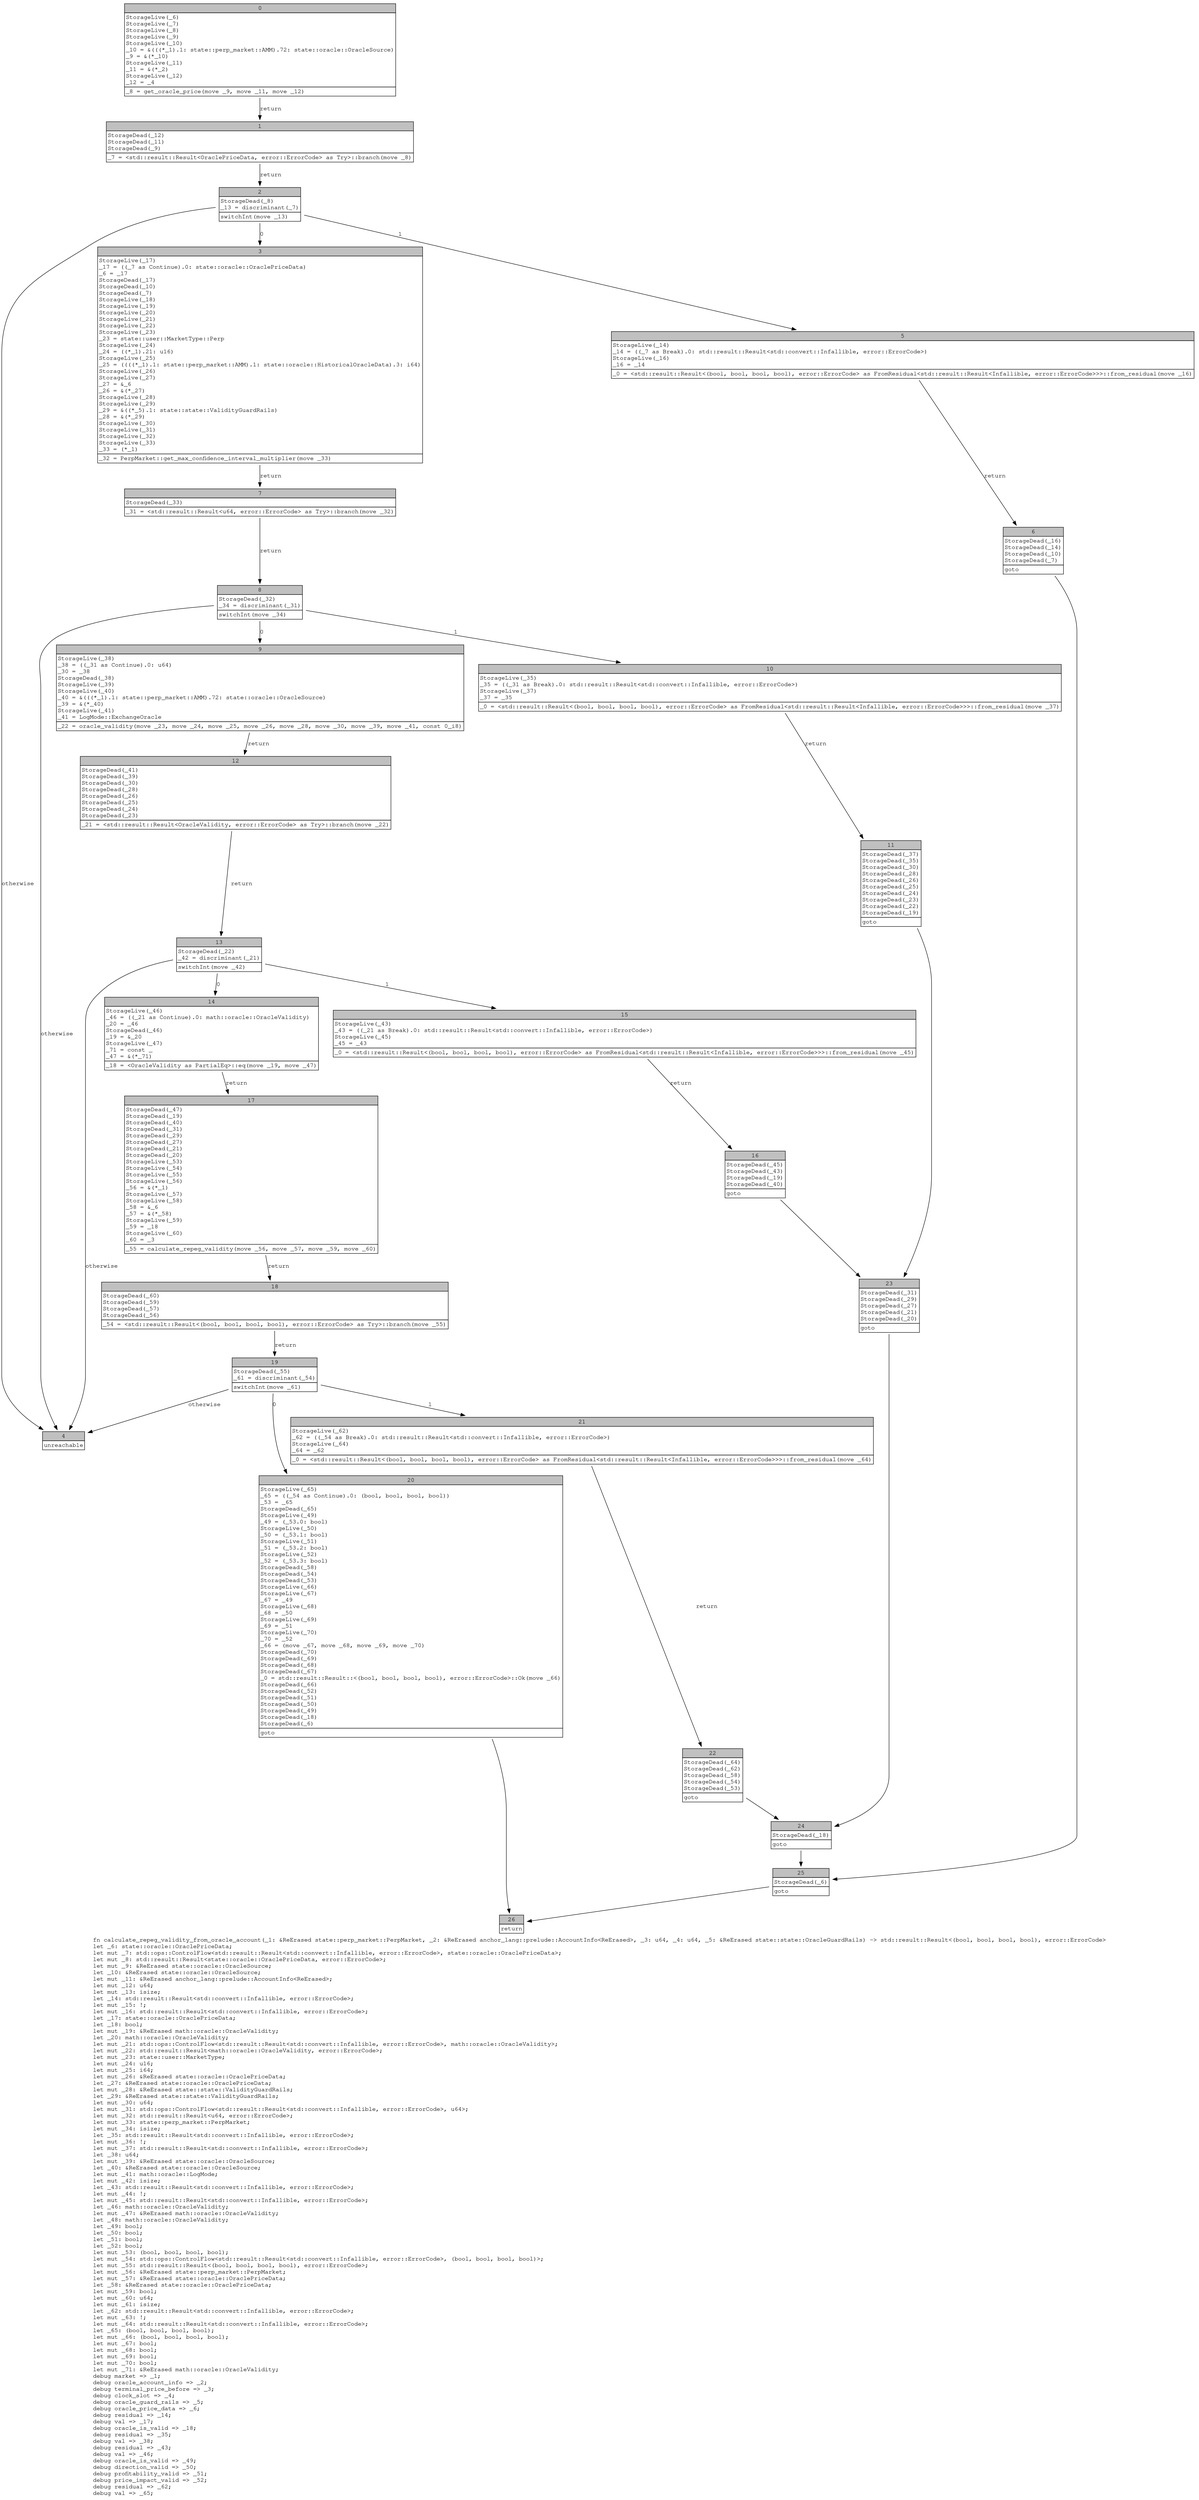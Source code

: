 digraph Mir_0_2707 {
    graph [fontname="Courier, monospace"];
    node [fontname="Courier, monospace"];
    edge [fontname="Courier, monospace"];
    label=<fn calculate_repeg_validity_from_oracle_account(_1: &amp;ReErased state::perp_market::PerpMarket, _2: &amp;ReErased anchor_lang::prelude::AccountInfo&lt;ReErased&gt;, _3: u64, _4: u64, _5: &amp;ReErased state::state::OracleGuardRails) -&gt; std::result::Result&lt;(bool, bool, bool, bool), error::ErrorCode&gt;<br align="left"/>let _6: state::oracle::OraclePriceData;<br align="left"/>let mut _7: std::ops::ControlFlow&lt;std::result::Result&lt;std::convert::Infallible, error::ErrorCode&gt;, state::oracle::OraclePriceData&gt;;<br align="left"/>let mut _8: std::result::Result&lt;state::oracle::OraclePriceData, error::ErrorCode&gt;;<br align="left"/>let mut _9: &amp;ReErased state::oracle::OracleSource;<br align="left"/>let _10: &amp;ReErased state::oracle::OracleSource;<br align="left"/>let mut _11: &amp;ReErased anchor_lang::prelude::AccountInfo&lt;ReErased&gt;;<br align="left"/>let mut _12: u64;<br align="left"/>let mut _13: isize;<br align="left"/>let _14: std::result::Result&lt;std::convert::Infallible, error::ErrorCode&gt;;<br align="left"/>let mut _15: !;<br align="left"/>let mut _16: std::result::Result&lt;std::convert::Infallible, error::ErrorCode&gt;;<br align="left"/>let _17: state::oracle::OraclePriceData;<br align="left"/>let _18: bool;<br align="left"/>let mut _19: &amp;ReErased math::oracle::OracleValidity;<br align="left"/>let _20: math::oracle::OracleValidity;<br align="left"/>let mut _21: std::ops::ControlFlow&lt;std::result::Result&lt;std::convert::Infallible, error::ErrorCode&gt;, math::oracle::OracleValidity&gt;;<br align="left"/>let mut _22: std::result::Result&lt;math::oracle::OracleValidity, error::ErrorCode&gt;;<br align="left"/>let mut _23: state::user::MarketType;<br align="left"/>let mut _24: u16;<br align="left"/>let mut _25: i64;<br align="left"/>let mut _26: &amp;ReErased state::oracle::OraclePriceData;<br align="left"/>let _27: &amp;ReErased state::oracle::OraclePriceData;<br align="left"/>let mut _28: &amp;ReErased state::state::ValidityGuardRails;<br align="left"/>let _29: &amp;ReErased state::state::ValidityGuardRails;<br align="left"/>let mut _30: u64;<br align="left"/>let mut _31: std::ops::ControlFlow&lt;std::result::Result&lt;std::convert::Infallible, error::ErrorCode&gt;, u64&gt;;<br align="left"/>let mut _32: std::result::Result&lt;u64, error::ErrorCode&gt;;<br align="left"/>let mut _33: state::perp_market::PerpMarket;<br align="left"/>let mut _34: isize;<br align="left"/>let _35: std::result::Result&lt;std::convert::Infallible, error::ErrorCode&gt;;<br align="left"/>let mut _36: !;<br align="left"/>let mut _37: std::result::Result&lt;std::convert::Infallible, error::ErrorCode&gt;;<br align="left"/>let _38: u64;<br align="left"/>let mut _39: &amp;ReErased state::oracle::OracleSource;<br align="left"/>let _40: &amp;ReErased state::oracle::OracleSource;<br align="left"/>let mut _41: math::oracle::LogMode;<br align="left"/>let mut _42: isize;<br align="left"/>let _43: std::result::Result&lt;std::convert::Infallible, error::ErrorCode&gt;;<br align="left"/>let mut _44: !;<br align="left"/>let mut _45: std::result::Result&lt;std::convert::Infallible, error::ErrorCode&gt;;<br align="left"/>let _46: math::oracle::OracleValidity;<br align="left"/>let mut _47: &amp;ReErased math::oracle::OracleValidity;<br align="left"/>let _48: math::oracle::OracleValidity;<br align="left"/>let _49: bool;<br align="left"/>let _50: bool;<br align="left"/>let _51: bool;<br align="left"/>let _52: bool;<br align="left"/>let mut _53: (bool, bool, bool, bool);<br align="left"/>let mut _54: std::ops::ControlFlow&lt;std::result::Result&lt;std::convert::Infallible, error::ErrorCode&gt;, (bool, bool, bool, bool)&gt;;<br align="left"/>let mut _55: std::result::Result&lt;(bool, bool, bool, bool), error::ErrorCode&gt;;<br align="left"/>let mut _56: &amp;ReErased state::perp_market::PerpMarket;<br align="left"/>let mut _57: &amp;ReErased state::oracle::OraclePriceData;<br align="left"/>let _58: &amp;ReErased state::oracle::OraclePriceData;<br align="left"/>let mut _59: bool;<br align="left"/>let mut _60: u64;<br align="left"/>let mut _61: isize;<br align="left"/>let _62: std::result::Result&lt;std::convert::Infallible, error::ErrorCode&gt;;<br align="left"/>let mut _63: !;<br align="left"/>let mut _64: std::result::Result&lt;std::convert::Infallible, error::ErrorCode&gt;;<br align="left"/>let _65: (bool, bool, bool, bool);<br align="left"/>let mut _66: (bool, bool, bool, bool);<br align="left"/>let mut _67: bool;<br align="left"/>let mut _68: bool;<br align="left"/>let mut _69: bool;<br align="left"/>let mut _70: bool;<br align="left"/>let mut _71: &amp;ReErased math::oracle::OracleValidity;<br align="left"/>debug market =&gt; _1;<br align="left"/>debug oracle_account_info =&gt; _2;<br align="left"/>debug terminal_price_before =&gt; _3;<br align="left"/>debug clock_slot =&gt; _4;<br align="left"/>debug oracle_guard_rails =&gt; _5;<br align="left"/>debug oracle_price_data =&gt; _6;<br align="left"/>debug residual =&gt; _14;<br align="left"/>debug val =&gt; _17;<br align="left"/>debug oracle_is_valid =&gt; _18;<br align="left"/>debug residual =&gt; _35;<br align="left"/>debug val =&gt; _38;<br align="left"/>debug residual =&gt; _43;<br align="left"/>debug val =&gt; _46;<br align="left"/>debug oracle_is_valid =&gt; _49;<br align="left"/>debug direction_valid =&gt; _50;<br align="left"/>debug profitability_valid =&gt; _51;<br align="left"/>debug price_impact_valid =&gt; _52;<br align="left"/>debug residual =&gt; _62;<br align="left"/>debug val =&gt; _65;<br align="left"/>>;
    bb0__0_2707 [shape="none", label=<<table border="0" cellborder="1" cellspacing="0"><tr><td bgcolor="gray" align="center" colspan="1">0</td></tr><tr><td align="left" balign="left">StorageLive(_6)<br/>StorageLive(_7)<br/>StorageLive(_8)<br/>StorageLive(_9)<br/>StorageLive(_10)<br/>_10 = &amp;(((*_1).1: state::perp_market::AMM).72: state::oracle::OracleSource)<br/>_9 = &amp;(*_10)<br/>StorageLive(_11)<br/>_11 = &amp;(*_2)<br/>StorageLive(_12)<br/>_12 = _4<br/></td></tr><tr><td align="left">_8 = get_oracle_price(move _9, move _11, move _12)</td></tr></table>>];
    bb1__0_2707 [shape="none", label=<<table border="0" cellborder="1" cellspacing="0"><tr><td bgcolor="gray" align="center" colspan="1">1</td></tr><tr><td align="left" balign="left">StorageDead(_12)<br/>StorageDead(_11)<br/>StorageDead(_9)<br/></td></tr><tr><td align="left">_7 = &lt;std::result::Result&lt;OraclePriceData, error::ErrorCode&gt; as Try&gt;::branch(move _8)</td></tr></table>>];
    bb2__0_2707 [shape="none", label=<<table border="0" cellborder="1" cellspacing="0"><tr><td bgcolor="gray" align="center" colspan="1">2</td></tr><tr><td align="left" balign="left">StorageDead(_8)<br/>_13 = discriminant(_7)<br/></td></tr><tr><td align="left">switchInt(move _13)</td></tr></table>>];
    bb3__0_2707 [shape="none", label=<<table border="0" cellborder="1" cellspacing="0"><tr><td bgcolor="gray" align="center" colspan="1">3</td></tr><tr><td align="left" balign="left">StorageLive(_17)<br/>_17 = ((_7 as Continue).0: state::oracle::OraclePriceData)<br/>_6 = _17<br/>StorageDead(_17)<br/>StorageDead(_10)<br/>StorageDead(_7)<br/>StorageLive(_18)<br/>StorageLive(_19)<br/>StorageLive(_20)<br/>StorageLive(_21)<br/>StorageLive(_22)<br/>StorageLive(_23)<br/>_23 = state::user::MarketType::Perp<br/>StorageLive(_24)<br/>_24 = ((*_1).21: u16)<br/>StorageLive(_25)<br/>_25 = ((((*_1).1: state::perp_market::AMM).1: state::oracle::HistoricalOracleData).3: i64)<br/>StorageLive(_26)<br/>StorageLive(_27)<br/>_27 = &amp;_6<br/>_26 = &amp;(*_27)<br/>StorageLive(_28)<br/>StorageLive(_29)<br/>_29 = &amp;((*_5).1: state::state::ValidityGuardRails)<br/>_28 = &amp;(*_29)<br/>StorageLive(_30)<br/>StorageLive(_31)<br/>StorageLive(_32)<br/>StorageLive(_33)<br/>_33 = (*_1)<br/></td></tr><tr><td align="left">_32 = PerpMarket::get_max_confidence_interval_multiplier(move _33)</td></tr></table>>];
    bb4__0_2707 [shape="none", label=<<table border="0" cellborder="1" cellspacing="0"><tr><td bgcolor="gray" align="center" colspan="1">4</td></tr><tr><td align="left">unreachable</td></tr></table>>];
    bb5__0_2707 [shape="none", label=<<table border="0" cellborder="1" cellspacing="0"><tr><td bgcolor="gray" align="center" colspan="1">5</td></tr><tr><td align="left" balign="left">StorageLive(_14)<br/>_14 = ((_7 as Break).0: std::result::Result&lt;std::convert::Infallible, error::ErrorCode&gt;)<br/>StorageLive(_16)<br/>_16 = _14<br/></td></tr><tr><td align="left">_0 = &lt;std::result::Result&lt;(bool, bool, bool, bool), error::ErrorCode&gt; as FromResidual&lt;std::result::Result&lt;Infallible, error::ErrorCode&gt;&gt;&gt;::from_residual(move _16)</td></tr></table>>];
    bb6__0_2707 [shape="none", label=<<table border="0" cellborder="1" cellspacing="0"><tr><td bgcolor="gray" align="center" colspan="1">6</td></tr><tr><td align="left" balign="left">StorageDead(_16)<br/>StorageDead(_14)<br/>StorageDead(_10)<br/>StorageDead(_7)<br/></td></tr><tr><td align="left">goto</td></tr></table>>];
    bb7__0_2707 [shape="none", label=<<table border="0" cellborder="1" cellspacing="0"><tr><td bgcolor="gray" align="center" colspan="1">7</td></tr><tr><td align="left" balign="left">StorageDead(_33)<br/></td></tr><tr><td align="left">_31 = &lt;std::result::Result&lt;u64, error::ErrorCode&gt; as Try&gt;::branch(move _32)</td></tr></table>>];
    bb8__0_2707 [shape="none", label=<<table border="0" cellborder="1" cellspacing="0"><tr><td bgcolor="gray" align="center" colspan="1">8</td></tr><tr><td align="left" balign="left">StorageDead(_32)<br/>_34 = discriminant(_31)<br/></td></tr><tr><td align="left">switchInt(move _34)</td></tr></table>>];
    bb9__0_2707 [shape="none", label=<<table border="0" cellborder="1" cellspacing="0"><tr><td bgcolor="gray" align="center" colspan="1">9</td></tr><tr><td align="left" balign="left">StorageLive(_38)<br/>_38 = ((_31 as Continue).0: u64)<br/>_30 = _38<br/>StorageDead(_38)<br/>StorageLive(_39)<br/>StorageLive(_40)<br/>_40 = &amp;(((*_1).1: state::perp_market::AMM).72: state::oracle::OracleSource)<br/>_39 = &amp;(*_40)<br/>StorageLive(_41)<br/>_41 = LogMode::ExchangeOracle<br/></td></tr><tr><td align="left">_22 = oracle_validity(move _23, move _24, move _25, move _26, move _28, move _30, move _39, move _41, const 0_i8)</td></tr></table>>];
    bb10__0_2707 [shape="none", label=<<table border="0" cellborder="1" cellspacing="0"><tr><td bgcolor="gray" align="center" colspan="1">10</td></tr><tr><td align="left" balign="left">StorageLive(_35)<br/>_35 = ((_31 as Break).0: std::result::Result&lt;std::convert::Infallible, error::ErrorCode&gt;)<br/>StorageLive(_37)<br/>_37 = _35<br/></td></tr><tr><td align="left">_0 = &lt;std::result::Result&lt;(bool, bool, bool, bool), error::ErrorCode&gt; as FromResidual&lt;std::result::Result&lt;Infallible, error::ErrorCode&gt;&gt;&gt;::from_residual(move _37)</td></tr></table>>];
    bb11__0_2707 [shape="none", label=<<table border="0" cellborder="1" cellspacing="0"><tr><td bgcolor="gray" align="center" colspan="1">11</td></tr><tr><td align="left" balign="left">StorageDead(_37)<br/>StorageDead(_35)<br/>StorageDead(_30)<br/>StorageDead(_28)<br/>StorageDead(_26)<br/>StorageDead(_25)<br/>StorageDead(_24)<br/>StorageDead(_23)<br/>StorageDead(_22)<br/>StorageDead(_19)<br/></td></tr><tr><td align="left">goto</td></tr></table>>];
    bb12__0_2707 [shape="none", label=<<table border="0" cellborder="1" cellspacing="0"><tr><td bgcolor="gray" align="center" colspan="1">12</td></tr><tr><td align="left" balign="left">StorageDead(_41)<br/>StorageDead(_39)<br/>StorageDead(_30)<br/>StorageDead(_28)<br/>StorageDead(_26)<br/>StorageDead(_25)<br/>StorageDead(_24)<br/>StorageDead(_23)<br/></td></tr><tr><td align="left">_21 = &lt;std::result::Result&lt;OracleValidity, error::ErrorCode&gt; as Try&gt;::branch(move _22)</td></tr></table>>];
    bb13__0_2707 [shape="none", label=<<table border="0" cellborder="1" cellspacing="0"><tr><td bgcolor="gray" align="center" colspan="1">13</td></tr><tr><td align="left" balign="left">StorageDead(_22)<br/>_42 = discriminant(_21)<br/></td></tr><tr><td align="left">switchInt(move _42)</td></tr></table>>];
    bb14__0_2707 [shape="none", label=<<table border="0" cellborder="1" cellspacing="0"><tr><td bgcolor="gray" align="center" colspan="1">14</td></tr><tr><td align="left" balign="left">StorageLive(_46)<br/>_46 = ((_21 as Continue).0: math::oracle::OracleValidity)<br/>_20 = _46<br/>StorageDead(_46)<br/>_19 = &amp;_20<br/>StorageLive(_47)<br/>_71 = const _<br/>_47 = &amp;(*_71)<br/></td></tr><tr><td align="left">_18 = &lt;OracleValidity as PartialEq&gt;::eq(move _19, move _47)</td></tr></table>>];
    bb15__0_2707 [shape="none", label=<<table border="0" cellborder="1" cellspacing="0"><tr><td bgcolor="gray" align="center" colspan="1">15</td></tr><tr><td align="left" balign="left">StorageLive(_43)<br/>_43 = ((_21 as Break).0: std::result::Result&lt;std::convert::Infallible, error::ErrorCode&gt;)<br/>StorageLive(_45)<br/>_45 = _43<br/></td></tr><tr><td align="left">_0 = &lt;std::result::Result&lt;(bool, bool, bool, bool), error::ErrorCode&gt; as FromResidual&lt;std::result::Result&lt;Infallible, error::ErrorCode&gt;&gt;&gt;::from_residual(move _45)</td></tr></table>>];
    bb16__0_2707 [shape="none", label=<<table border="0" cellborder="1" cellspacing="0"><tr><td bgcolor="gray" align="center" colspan="1">16</td></tr><tr><td align="left" balign="left">StorageDead(_45)<br/>StorageDead(_43)<br/>StorageDead(_19)<br/>StorageDead(_40)<br/></td></tr><tr><td align="left">goto</td></tr></table>>];
    bb17__0_2707 [shape="none", label=<<table border="0" cellborder="1" cellspacing="0"><tr><td bgcolor="gray" align="center" colspan="1">17</td></tr><tr><td align="left" balign="left">StorageDead(_47)<br/>StorageDead(_19)<br/>StorageDead(_40)<br/>StorageDead(_31)<br/>StorageDead(_29)<br/>StorageDead(_27)<br/>StorageDead(_21)<br/>StorageDead(_20)<br/>StorageLive(_53)<br/>StorageLive(_54)<br/>StorageLive(_55)<br/>StorageLive(_56)<br/>_56 = &amp;(*_1)<br/>StorageLive(_57)<br/>StorageLive(_58)<br/>_58 = &amp;_6<br/>_57 = &amp;(*_58)<br/>StorageLive(_59)<br/>_59 = _18<br/>StorageLive(_60)<br/>_60 = _3<br/></td></tr><tr><td align="left">_55 = calculate_repeg_validity(move _56, move _57, move _59, move _60)</td></tr></table>>];
    bb18__0_2707 [shape="none", label=<<table border="0" cellborder="1" cellspacing="0"><tr><td bgcolor="gray" align="center" colspan="1">18</td></tr><tr><td align="left" balign="left">StorageDead(_60)<br/>StorageDead(_59)<br/>StorageDead(_57)<br/>StorageDead(_56)<br/></td></tr><tr><td align="left">_54 = &lt;std::result::Result&lt;(bool, bool, bool, bool), error::ErrorCode&gt; as Try&gt;::branch(move _55)</td></tr></table>>];
    bb19__0_2707 [shape="none", label=<<table border="0" cellborder="1" cellspacing="0"><tr><td bgcolor="gray" align="center" colspan="1">19</td></tr><tr><td align="left" balign="left">StorageDead(_55)<br/>_61 = discriminant(_54)<br/></td></tr><tr><td align="left">switchInt(move _61)</td></tr></table>>];
    bb20__0_2707 [shape="none", label=<<table border="0" cellborder="1" cellspacing="0"><tr><td bgcolor="gray" align="center" colspan="1">20</td></tr><tr><td align="left" balign="left">StorageLive(_65)<br/>_65 = ((_54 as Continue).0: (bool, bool, bool, bool))<br/>_53 = _65<br/>StorageDead(_65)<br/>StorageLive(_49)<br/>_49 = (_53.0: bool)<br/>StorageLive(_50)<br/>_50 = (_53.1: bool)<br/>StorageLive(_51)<br/>_51 = (_53.2: bool)<br/>StorageLive(_52)<br/>_52 = (_53.3: bool)<br/>StorageDead(_58)<br/>StorageDead(_54)<br/>StorageDead(_53)<br/>StorageLive(_66)<br/>StorageLive(_67)<br/>_67 = _49<br/>StorageLive(_68)<br/>_68 = _50<br/>StorageLive(_69)<br/>_69 = _51<br/>StorageLive(_70)<br/>_70 = _52<br/>_66 = (move _67, move _68, move _69, move _70)<br/>StorageDead(_70)<br/>StorageDead(_69)<br/>StorageDead(_68)<br/>StorageDead(_67)<br/>_0 = std::result::Result::&lt;(bool, bool, bool, bool), error::ErrorCode&gt;::Ok(move _66)<br/>StorageDead(_66)<br/>StorageDead(_52)<br/>StorageDead(_51)<br/>StorageDead(_50)<br/>StorageDead(_49)<br/>StorageDead(_18)<br/>StorageDead(_6)<br/></td></tr><tr><td align="left">goto</td></tr></table>>];
    bb21__0_2707 [shape="none", label=<<table border="0" cellborder="1" cellspacing="0"><tr><td bgcolor="gray" align="center" colspan="1">21</td></tr><tr><td align="left" balign="left">StorageLive(_62)<br/>_62 = ((_54 as Break).0: std::result::Result&lt;std::convert::Infallible, error::ErrorCode&gt;)<br/>StorageLive(_64)<br/>_64 = _62<br/></td></tr><tr><td align="left">_0 = &lt;std::result::Result&lt;(bool, bool, bool, bool), error::ErrorCode&gt; as FromResidual&lt;std::result::Result&lt;Infallible, error::ErrorCode&gt;&gt;&gt;::from_residual(move _64)</td></tr></table>>];
    bb22__0_2707 [shape="none", label=<<table border="0" cellborder="1" cellspacing="0"><tr><td bgcolor="gray" align="center" colspan="1">22</td></tr><tr><td align="left" balign="left">StorageDead(_64)<br/>StorageDead(_62)<br/>StorageDead(_58)<br/>StorageDead(_54)<br/>StorageDead(_53)<br/></td></tr><tr><td align="left">goto</td></tr></table>>];
    bb23__0_2707 [shape="none", label=<<table border="0" cellborder="1" cellspacing="0"><tr><td bgcolor="gray" align="center" colspan="1">23</td></tr><tr><td align="left" balign="left">StorageDead(_31)<br/>StorageDead(_29)<br/>StorageDead(_27)<br/>StorageDead(_21)<br/>StorageDead(_20)<br/></td></tr><tr><td align="left">goto</td></tr></table>>];
    bb24__0_2707 [shape="none", label=<<table border="0" cellborder="1" cellspacing="0"><tr><td bgcolor="gray" align="center" colspan="1">24</td></tr><tr><td align="left" balign="left">StorageDead(_18)<br/></td></tr><tr><td align="left">goto</td></tr></table>>];
    bb25__0_2707 [shape="none", label=<<table border="0" cellborder="1" cellspacing="0"><tr><td bgcolor="gray" align="center" colspan="1">25</td></tr><tr><td align="left" balign="left">StorageDead(_6)<br/></td></tr><tr><td align="left">goto</td></tr></table>>];
    bb26__0_2707 [shape="none", label=<<table border="0" cellborder="1" cellspacing="0"><tr><td bgcolor="gray" align="center" colspan="1">26</td></tr><tr><td align="left">return</td></tr></table>>];
    bb0__0_2707 -> bb1__0_2707 [label="return"];
    bb1__0_2707 -> bb2__0_2707 [label="return"];
    bb2__0_2707 -> bb3__0_2707 [label="0"];
    bb2__0_2707 -> bb5__0_2707 [label="1"];
    bb2__0_2707 -> bb4__0_2707 [label="otherwise"];
    bb3__0_2707 -> bb7__0_2707 [label="return"];
    bb5__0_2707 -> bb6__0_2707 [label="return"];
    bb6__0_2707 -> bb25__0_2707 [label=""];
    bb7__0_2707 -> bb8__0_2707 [label="return"];
    bb8__0_2707 -> bb9__0_2707 [label="0"];
    bb8__0_2707 -> bb10__0_2707 [label="1"];
    bb8__0_2707 -> bb4__0_2707 [label="otherwise"];
    bb9__0_2707 -> bb12__0_2707 [label="return"];
    bb10__0_2707 -> bb11__0_2707 [label="return"];
    bb11__0_2707 -> bb23__0_2707 [label=""];
    bb12__0_2707 -> bb13__0_2707 [label="return"];
    bb13__0_2707 -> bb14__0_2707 [label="0"];
    bb13__0_2707 -> bb15__0_2707 [label="1"];
    bb13__0_2707 -> bb4__0_2707 [label="otherwise"];
    bb14__0_2707 -> bb17__0_2707 [label="return"];
    bb15__0_2707 -> bb16__0_2707 [label="return"];
    bb16__0_2707 -> bb23__0_2707 [label=""];
    bb17__0_2707 -> bb18__0_2707 [label="return"];
    bb18__0_2707 -> bb19__0_2707 [label="return"];
    bb19__0_2707 -> bb20__0_2707 [label="0"];
    bb19__0_2707 -> bb21__0_2707 [label="1"];
    bb19__0_2707 -> bb4__0_2707 [label="otherwise"];
    bb20__0_2707 -> bb26__0_2707 [label=""];
    bb21__0_2707 -> bb22__0_2707 [label="return"];
    bb22__0_2707 -> bb24__0_2707 [label=""];
    bb23__0_2707 -> bb24__0_2707 [label=""];
    bb24__0_2707 -> bb25__0_2707 [label=""];
    bb25__0_2707 -> bb26__0_2707 [label=""];
}
